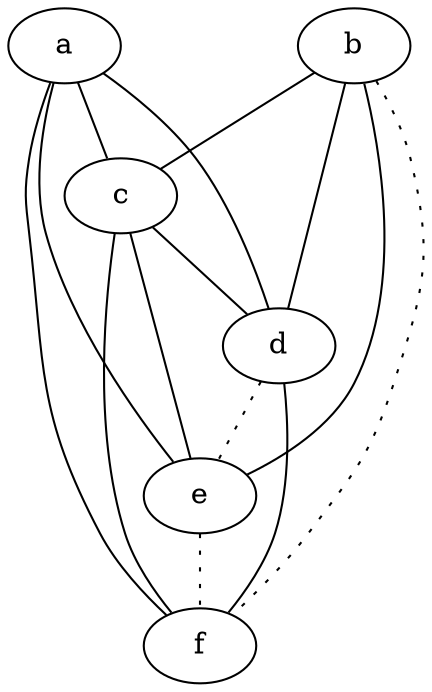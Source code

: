 graph {
a -- c;
a -- d;
a -- e;
a -- f;
b -- c;
b -- d;
b -- e;
b -- f [style=dotted];
c -- d;
c -- e;
c -- f;
d -- e [style=dotted];
d -- f;
e -- f [style=dotted];
}
